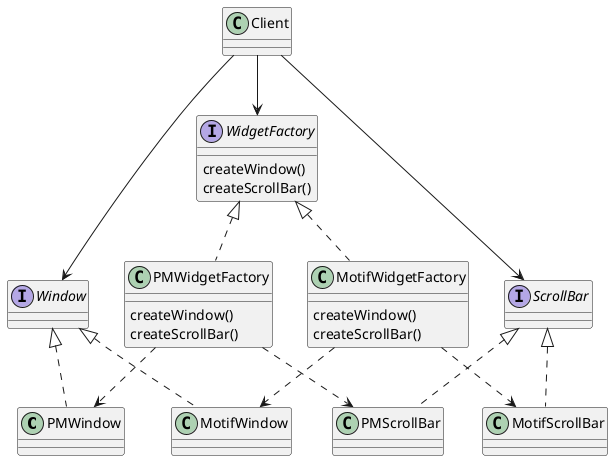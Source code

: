 @startuml
class PMWindow implements Window
class MotifWindow implements Window
class PMScrollBar implements ScrollBar
class MotifScrollBar implements ScrollBar

class PMWidgetFactory implements WidgetFactory
class MotifWidgetFactory implements WidgetFactory
WidgetFactory : createWindow()
WidgetFactory : createScrollBar()
PMWidgetFactory : createWindow()
PMWidgetFactory : createScrollBar()
MotifWidgetFactory : createWindow()
MotifWidgetFactory : createScrollBar()

PMWidgetFactory ..> PMWindow
PMWidgetFactory ..> PMScrollBar
MotifWidgetFactory ..> MotifWindow
MotifWidgetFactory ..> MotifScrollBar

Client --> WidgetFactory
Client --> Window
Client --> ScrollBar
@enduml